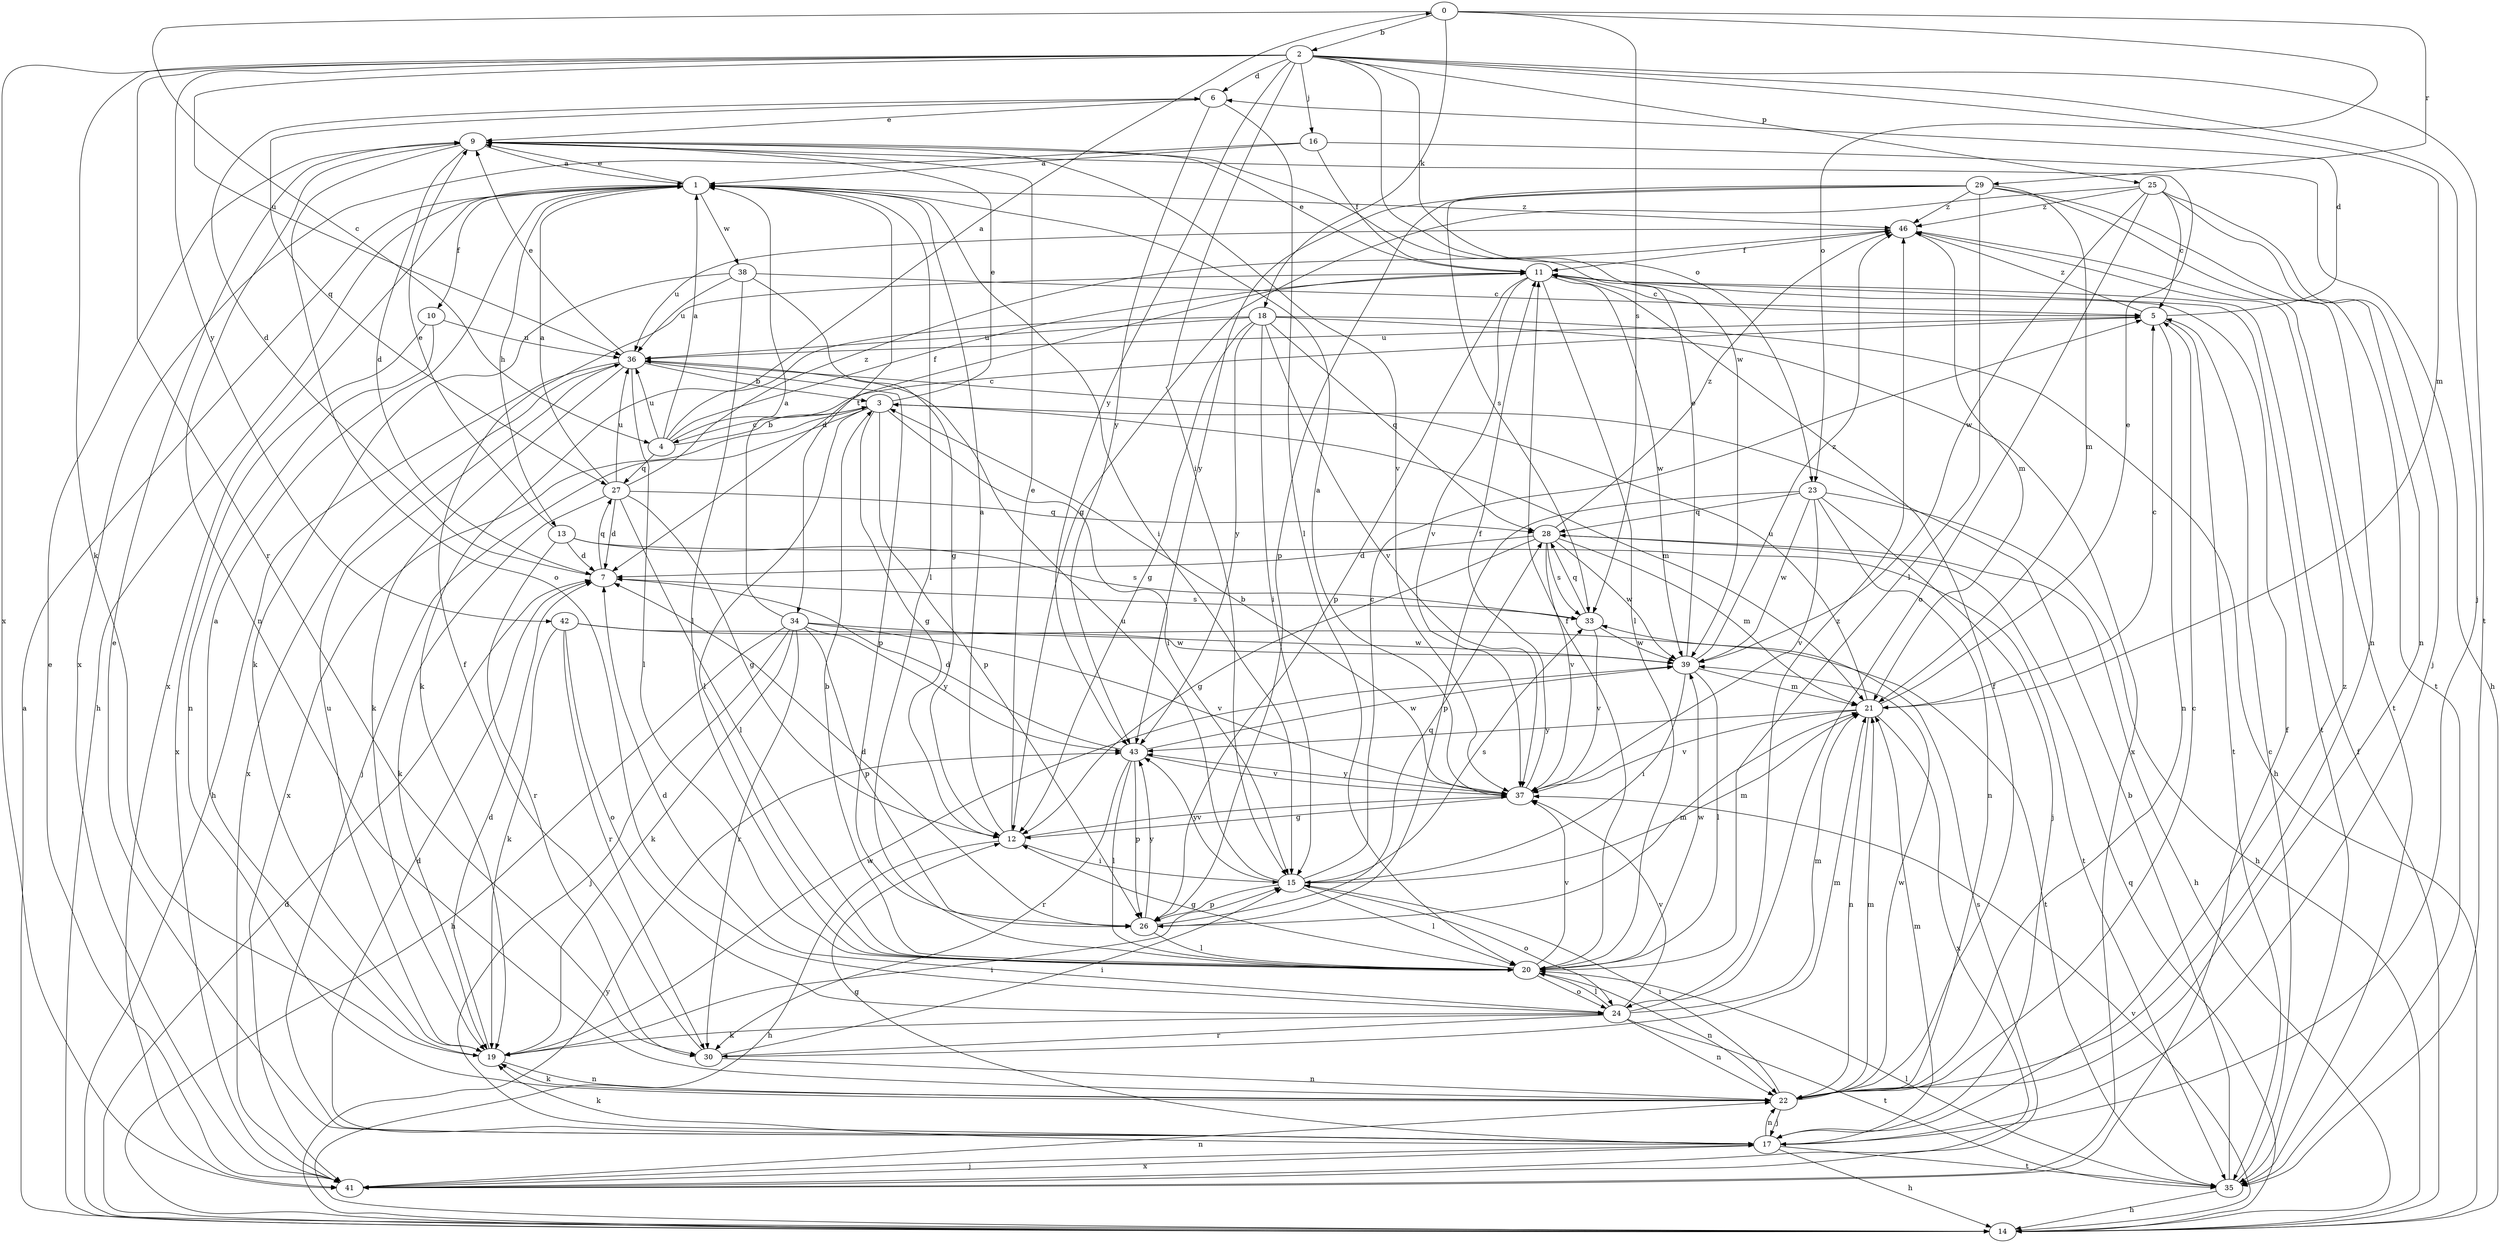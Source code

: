 strict digraph  {
0;
1;
2;
3;
4;
5;
6;
7;
9;
10;
11;
12;
13;
14;
15;
16;
17;
18;
19;
20;
21;
22;
23;
24;
25;
26;
27;
28;
29;
30;
33;
34;
35;
36;
37;
38;
39;
41;
42;
43;
46;
0 -> 2  [label=b];
0 -> 4  [label=c];
0 -> 18  [label=k];
0 -> 23  [label=o];
0 -> 29  [label=r];
0 -> 33  [label=s];
1 -> 9  [label=e];
1 -> 10  [label=f];
1 -> 13  [label=h];
1 -> 14  [label=h];
1 -> 15  [label=i];
1 -> 20  [label=l];
1 -> 34  [label=t];
1 -> 38  [label=w];
1 -> 41  [label=x];
1 -> 46  [label=z];
2 -> 6  [label=d];
2 -> 15  [label=i];
2 -> 16  [label=j];
2 -> 17  [label=j];
2 -> 19  [label=k];
2 -> 21  [label=m];
2 -> 23  [label=o];
2 -> 25  [label=p];
2 -> 30  [label=r];
2 -> 35  [label=t];
2 -> 36  [label=u];
2 -> 39  [label=w];
2 -> 41  [label=x];
2 -> 42  [label=y];
2 -> 43  [label=y];
3 -> 4  [label=c];
3 -> 9  [label=e];
3 -> 12  [label=g];
3 -> 15  [label=i];
3 -> 17  [label=j];
3 -> 20  [label=l];
3 -> 21  [label=m];
3 -> 26  [label=p];
3 -> 41  [label=x];
4 -> 0  [label=a];
4 -> 1  [label=a];
4 -> 3  [label=b];
4 -> 5  [label=c];
4 -> 11  [label=f];
4 -> 27  [label=q];
4 -> 36  [label=u];
5 -> 6  [label=d];
5 -> 22  [label=n];
5 -> 35  [label=t];
5 -> 36  [label=u];
5 -> 46  [label=z];
6 -> 9  [label=e];
6 -> 20  [label=l];
6 -> 27  [label=q];
6 -> 43  [label=y];
7 -> 6  [label=d];
7 -> 27  [label=q];
7 -> 33  [label=s];
9 -> 1  [label=a];
9 -> 7  [label=d];
9 -> 22  [label=n];
9 -> 24  [label=o];
9 -> 37  [label=v];
10 -> 22  [label=n];
10 -> 36  [label=u];
10 -> 41  [label=x];
11 -> 5  [label=c];
11 -> 7  [label=d];
11 -> 9  [label=e];
11 -> 20  [label=l];
11 -> 26  [label=p];
11 -> 35  [label=t];
11 -> 37  [label=v];
11 -> 39  [label=w];
12 -> 1  [label=a];
12 -> 9  [label=e];
12 -> 14  [label=h];
12 -> 15  [label=i];
12 -> 37  [label=v];
13 -> 7  [label=d];
13 -> 9  [label=e];
13 -> 30  [label=r];
13 -> 33  [label=s];
13 -> 35  [label=t];
14 -> 1  [label=a];
14 -> 7  [label=d];
14 -> 11  [label=f];
14 -> 28  [label=q];
14 -> 37  [label=v];
14 -> 43  [label=y];
15 -> 5  [label=c];
15 -> 20  [label=l];
15 -> 21  [label=m];
15 -> 24  [label=o];
15 -> 26  [label=p];
15 -> 33  [label=s];
15 -> 36  [label=u];
15 -> 43  [label=y];
16 -> 1  [label=a];
16 -> 11  [label=f];
16 -> 14  [label=h];
16 -> 41  [label=x];
17 -> 7  [label=d];
17 -> 9  [label=e];
17 -> 12  [label=g];
17 -> 14  [label=h];
17 -> 19  [label=k];
17 -> 21  [label=m];
17 -> 22  [label=n];
17 -> 35  [label=t];
17 -> 41  [label=x];
17 -> 46  [label=z];
18 -> 12  [label=g];
18 -> 14  [label=h];
18 -> 15  [label=i];
18 -> 19  [label=k];
18 -> 28  [label=q];
18 -> 36  [label=u];
18 -> 37  [label=v];
18 -> 41  [label=x];
18 -> 43  [label=y];
19 -> 1  [label=a];
19 -> 7  [label=d];
19 -> 15  [label=i];
19 -> 22  [label=n];
19 -> 36  [label=u];
19 -> 39  [label=w];
20 -> 3  [label=b];
20 -> 11  [label=f];
20 -> 12  [label=g];
20 -> 22  [label=n];
20 -> 24  [label=o];
20 -> 37  [label=v];
20 -> 39  [label=w];
21 -> 5  [label=c];
21 -> 9  [label=e];
21 -> 22  [label=n];
21 -> 36  [label=u];
21 -> 37  [label=v];
21 -> 41  [label=x];
21 -> 43  [label=y];
22 -> 5  [label=c];
22 -> 11  [label=f];
22 -> 15  [label=i];
22 -> 17  [label=j];
22 -> 19  [label=k];
22 -> 21  [label=m];
22 -> 39  [label=w];
23 -> 14  [label=h];
23 -> 17  [label=j];
23 -> 22  [label=n];
23 -> 26  [label=p];
23 -> 28  [label=q];
23 -> 37  [label=v];
23 -> 39  [label=w];
24 -> 7  [label=d];
24 -> 19  [label=k];
24 -> 20  [label=l];
24 -> 21  [label=m];
24 -> 22  [label=n];
24 -> 30  [label=r];
24 -> 35  [label=t];
24 -> 37  [label=v];
24 -> 46  [label=z];
25 -> 5  [label=c];
25 -> 12  [label=g];
25 -> 17  [label=j];
25 -> 22  [label=n];
25 -> 24  [label=o];
25 -> 39  [label=w];
25 -> 46  [label=z];
26 -> 7  [label=d];
26 -> 20  [label=l];
26 -> 21  [label=m];
26 -> 28  [label=q];
26 -> 43  [label=y];
27 -> 1  [label=a];
27 -> 7  [label=d];
27 -> 12  [label=g];
27 -> 19  [label=k];
27 -> 20  [label=l];
27 -> 28  [label=q];
27 -> 36  [label=u];
27 -> 46  [label=z];
28 -> 7  [label=d];
28 -> 12  [label=g];
28 -> 14  [label=h];
28 -> 21  [label=m];
28 -> 33  [label=s];
28 -> 37  [label=v];
28 -> 39  [label=w];
28 -> 46  [label=z];
29 -> 20  [label=l];
29 -> 21  [label=m];
29 -> 22  [label=n];
29 -> 26  [label=p];
29 -> 33  [label=s];
29 -> 35  [label=t];
29 -> 43  [label=y];
29 -> 46  [label=z];
30 -> 11  [label=f];
30 -> 15  [label=i];
30 -> 21  [label=m];
30 -> 22  [label=n];
33 -> 28  [label=q];
33 -> 37  [label=v];
33 -> 39  [label=w];
34 -> 1  [label=a];
34 -> 14  [label=h];
34 -> 17  [label=j];
34 -> 19  [label=k];
34 -> 26  [label=p];
34 -> 30  [label=r];
34 -> 37  [label=v];
34 -> 39  [label=w];
34 -> 43  [label=y];
35 -> 3  [label=b];
35 -> 5  [label=c];
35 -> 14  [label=h];
35 -> 20  [label=l];
36 -> 3  [label=b];
36 -> 9  [label=e];
36 -> 14  [label=h];
36 -> 19  [label=k];
36 -> 20  [label=l];
36 -> 26  [label=p];
36 -> 41  [label=x];
37 -> 1  [label=a];
37 -> 3  [label=b];
37 -> 11  [label=f];
37 -> 12  [label=g];
37 -> 43  [label=y];
38 -> 5  [label=c];
38 -> 12  [label=g];
38 -> 19  [label=k];
38 -> 20  [label=l];
38 -> 36  [label=u];
39 -> 9  [label=e];
39 -> 15  [label=i];
39 -> 20  [label=l];
39 -> 21  [label=m];
39 -> 46  [label=z];
41 -> 9  [label=e];
41 -> 11  [label=f];
41 -> 17  [label=j];
41 -> 22  [label=n];
41 -> 33  [label=s];
42 -> 19  [label=k];
42 -> 24  [label=o];
42 -> 30  [label=r];
42 -> 35  [label=t];
42 -> 39  [label=w];
43 -> 7  [label=d];
43 -> 20  [label=l];
43 -> 26  [label=p];
43 -> 30  [label=r];
43 -> 37  [label=v];
43 -> 39  [label=w];
46 -> 11  [label=f];
46 -> 21  [label=m];
46 -> 35  [label=t];
46 -> 36  [label=u];
}

